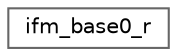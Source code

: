 digraph "Graphical Class Hierarchy"
{
 // LATEX_PDF_SIZE
  bgcolor="transparent";
  edge [fontname=Helvetica,fontsize=10,labelfontname=Helvetica,labelfontsize=10];
  node [fontname=Helvetica,fontsize=10,shape=box,height=0.2,width=0.4];
  rankdir="LR";
  Node0 [id="Node000000",label="ifm_base0_r",height=0.2,width=0.4,color="grey40", fillcolor="white", style="filled",URL="$structifm__base0__r.html",tooltip=" "];
}
